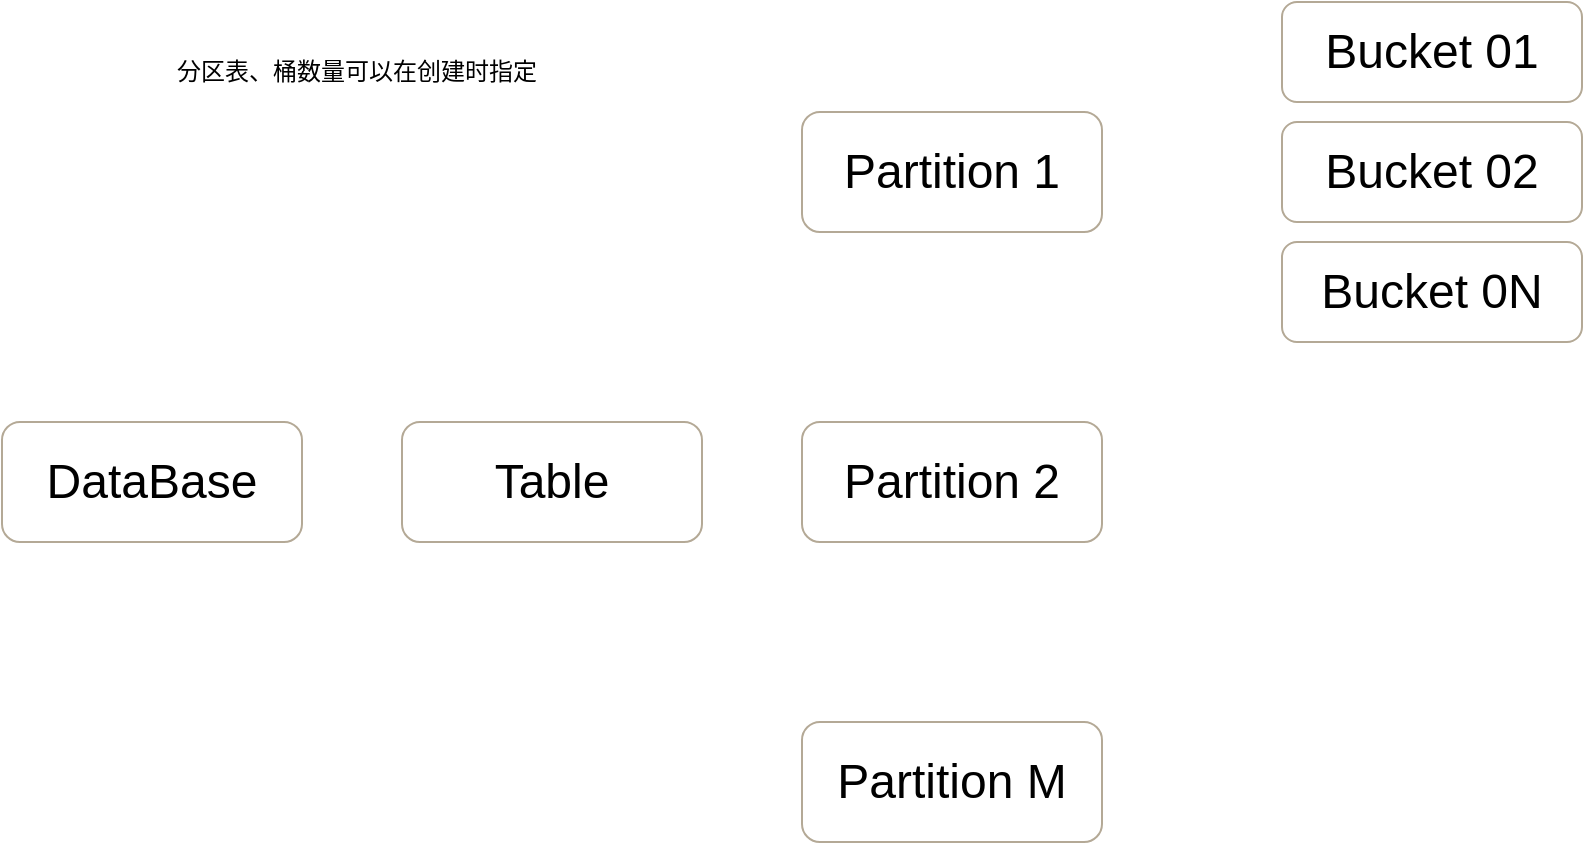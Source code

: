 <mxfile version="21.1.5" type="github">
  <diagram name="第 1 页" id="nrrgJd85aSkOdo_KzUjb">
    <mxGraphModel dx="1687" dy="899" grid="1" gridSize="10" guides="1" tooltips="1" connect="1" arrows="1" fold="1" page="1" pageScale="1" pageWidth="827" pageHeight="1169" math="0" shadow="0">
      <root>
        <mxCell id="0" />
        <mxCell id="1" parent="0" />
        <mxCell id="e6y0wfFueOvEQc84NtfS-1" value="&lt;font style=&quot;font-size: 24px;&quot;&gt;DataBase&lt;/font&gt;" style="rounded=1;whiteSpace=wrap;html=1;strokeColor=#b4a996;" vertex="1" parent="1">
          <mxGeometry x="10" y="320" width="150" height="60" as="geometry" />
        </mxCell>
        <mxCell id="e6y0wfFueOvEQc84NtfS-2" value="&lt;font style=&quot;font-size: 24px;&quot;&gt;Partition 2&lt;/font&gt;" style="rounded=1;whiteSpace=wrap;html=1;strokeColor=#b4a996;" vertex="1" parent="1">
          <mxGeometry x="410" y="320" width="150" height="60" as="geometry" />
        </mxCell>
        <mxCell id="e6y0wfFueOvEQc84NtfS-3" value="&lt;font style=&quot;font-size: 24px;&quot;&gt;Bucket 0N&lt;/font&gt;" style="rounded=1;whiteSpace=wrap;html=1;strokeColor=#b4a996;" vertex="1" parent="1">
          <mxGeometry x="650" y="230" width="150" height="50" as="geometry" />
        </mxCell>
        <mxCell id="e6y0wfFueOvEQc84NtfS-4" value="&lt;font style=&quot;font-size: 24px;&quot;&gt;Partition M&lt;/font&gt;" style="rounded=1;whiteSpace=wrap;html=1;strokeColor=#b4a996;" vertex="1" parent="1">
          <mxGeometry x="410" y="470" width="150" height="60" as="geometry" />
        </mxCell>
        <mxCell id="e6y0wfFueOvEQc84NtfS-5" value="&lt;font style=&quot;font-size: 24px;&quot;&gt;Partition 1&lt;/font&gt;" style="rounded=1;whiteSpace=wrap;html=1;strokeColor=#b4a996;" vertex="1" parent="1">
          <mxGeometry x="410" y="165" width="150" height="60" as="geometry" />
        </mxCell>
        <mxCell id="e6y0wfFueOvEQc84NtfS-6" value="&lt;font style=&quot;font-size: 24px;&quot;&gt;Bucket 02&lt;/font&gt;" style="rounded=1;whiteSpace=wrap;html=1;strokeColor=#b4a996;" vertex="1" parent="1">
          <mxGeometry x="650" y="170" width="150" height="50" as="geometry" />
        </mxCell>
        <mxCell id="e6y0wfFueOvEQc84NtfS-7" value="&lt;font style=&quot;font-size: 24px;&quot;&gt;Bucket 01&lt;/font&gt;" style="rounded=1;whiteSpace=wrap;html=1;strokeColor=#b4a996;" vertex="1" parent="1">
          <mxGeometry x="650" y="110" width="150" height="50" as="geometry" />
        </mxCell>
        <mxCell id="e6y0wfFueOvEQc84NtfS-8" value="&lt;font style=&quot;font-size: 24px;&quot;&gt;Table&lt;/font&gt;" style="rounded=1;whiteSpace=wrap;html=1;strokeColor=#b4a996;" vertex="1" parent="1">
          <mxGeometry x="210" y="320" width="150" height="60" as="geometry" />
        </mxCell>
        <mxCell id="e6y0wfFueOvEQc84NtfS-9" value="分区表、桶数量可以在创建时指定" style="text;html=1;strokeColor=none;fillColor=none;align=center;verticalAlign=middle;whiteSpace=wrap;rounded=0;" vertex="1" parent="1">
          <mxGeometry x="55" y="110" width="265" height="70" as="geometry" />
        </mxCell>
      </root>
    </mxGraphModel>
  </diagram>
</mxfile>
